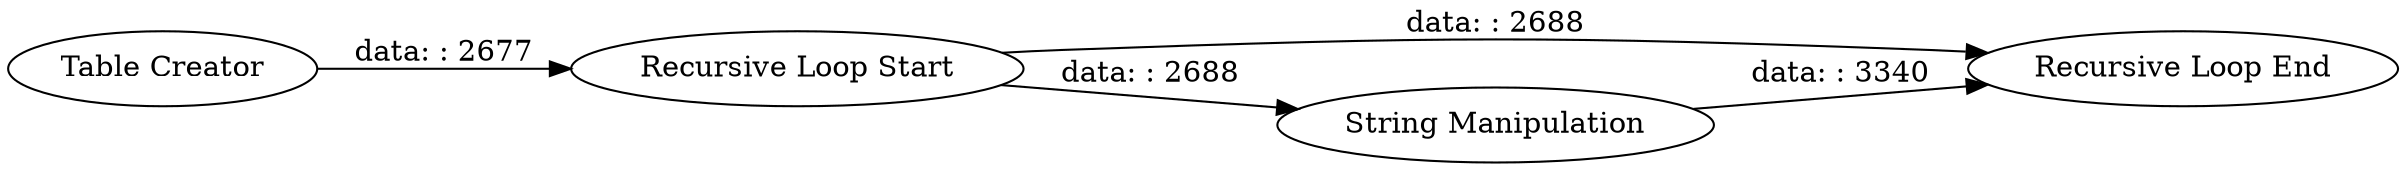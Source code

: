 digraph {
	"-9163470415621796219_8" [label="Recursive Loop End"]
	"-9163470415621796219_1" [label="Table Creator"]
	"-9163470415621796219_5" [label="String Manipulation"]
	"-9163470415621796219_7" [label="Recursive Loop Start"]
	"-9163470415621796219_7" -> "-9163470415621796219_5" [label="data: : 2688"]
	"-9163470415621796219_1" -> "-9163470415621796219_7" [label="data: : 2677"]
	"-9163470415621796219_7" -> "-9163470415621796219_8" [label="data: : 2688"]
	"-9163470415621796219_5" -> "-9163470415621796219_8" [label="data: : 3340"]
	rankdir=LR
}
